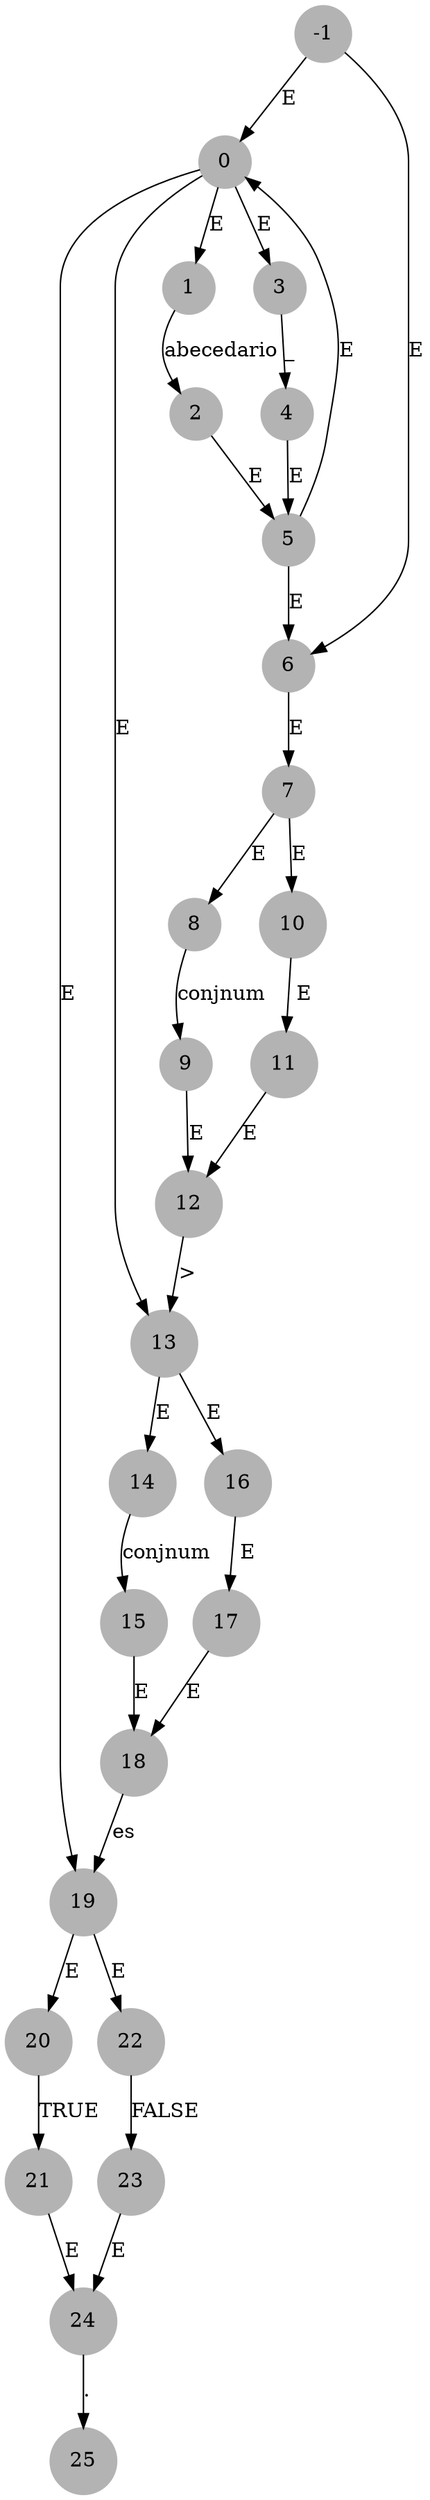 digraph G{
node[shape=circle, style=filled, color= Gray70];
edge[color=black]
0->{1}[label="E"]
1->{2}[label=abecedario]
0->{3}[label="E"]
3->{4}[label="_"]
2->{5}[label="E"]
4->{5}[label="E"]
5->{0}[label="E"]
-1->{0}[label="E"]
-1->{6}[label="E"]
5->{6}[label="E"]
7->{8}[label="E"]
8->{9}[label=conjnum]
7->{10}[label="E"]
10->{11}[label=" E"]
9->{12}[label="E"]
11->{12}[label="E"]
6->{7}[label="E"]
12->{13}[label=">"]
13->{14}[label="E"]
14->{15}[label=conjnum]
13->{16}[label="E"]
16->{17}[label=" E"]
15->{18}[label="E"]
17->{18}[label="E"]
0->{13}[label="E"]
18->{19}[label="es "]
19->{20}[label="E"]
20->{21}[label="TRUE"]
19->{22}[label="E"]
22->{23}[label="FALSE"]
21->{24}[label="E"]
23->{24}[label="E"]
0->{19}[label="E"]
24->{25}[label="."]
}
